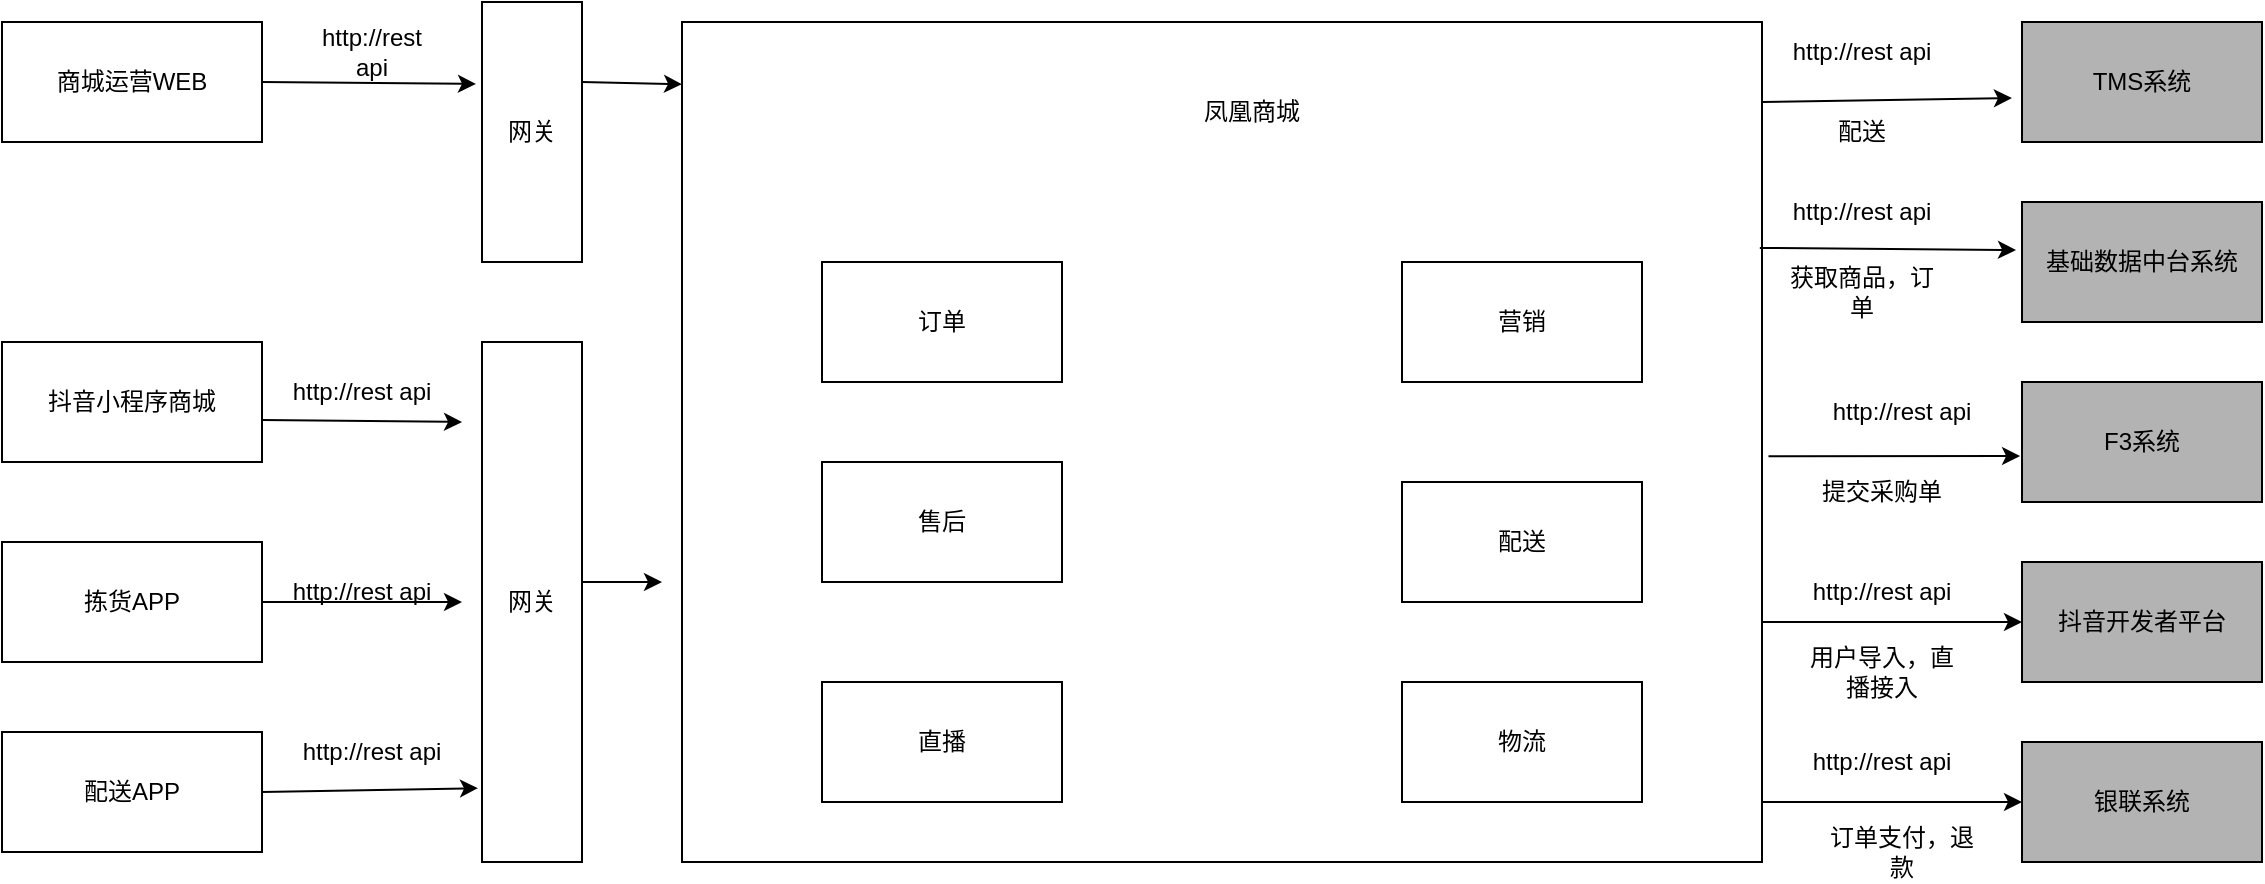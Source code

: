 <mxfile version="21.6.2" type="github">
  <diagram name="第 1 页" id="n1kHVQZ1q88pi1r-fSgN">
    <mxGraphModel dx="2261" dy="764" grid="1" gridSize="10" guides="1" tooltips="1" connect="1" arrows="1" fold="1" page="1" pageScale="1" pageWidth="827" pageHeight="1169" math="0" shadow="0">
      <root>
        <mxCell id="0" />
        <mxCell id="1" parent="0" />
        <mxCell id="bpdRfm3bWkFXbnOVartd-1" value="" style="rounded=0;whiteSpace=wrap;html=1;" parent="1" vertex="1">
          <mxGeometry x="110" y="170" width="540" height="420" as="geometry" />
        </mxCell>
        <mxCell id="bpdRfm3bWkFXbnOVartd-2" value="TMS系统" style="rounded=0;whiteSpace=wrap;html=1;fillColor=#B3B3B3;" parent="1" vertex="1">
          <mxGeometry x="780" y="170" width="120" height="60" as="geometry" />
        </mxCell>
        <mxCell id="bpdRfm3bWkFXbnOVartd-3" value="基础数据中台系统" style="rounded=0;whiteSpace=wrap;html=1;fillColor=#B3B3B3;" parent="1" vertex="1">
          <mxGeometry x="780" y="260" width="120" height="60" as="geometry" />
        </mxCell>
        <mxCell id="bpdRfm3bWkFXbnOVartd-4" value="F3系统" style="rounded=0;whiteSpace=wrap;html=1;fillColor=#B3B3B3;" parent="1" vertex="1">
          <mxGeometry x="780" y="350" width="120" height="60" as="geometry" />
        </mxCell>
        <mxCell id="bpdRfm3bWkFXbnOVartd-5" value="抖音开发者平台" style="rounded=0;whiteSpace=wrap;html=1;fillColor=#B3B3B3;" parent="1" vertex="1">
          <mxGeometry x="780" y="440" width="120" height="60" as="geometry" />
        </mxCell>
        <mxCell id="bpdRfm3bWkFXbnOVartd-6" value="抖音小程序商城" style="rounded=0;whiteSpace=wrap;html=1;" parent="1" vertex="1">
          <mxGeometry x="-230" y="330" width="130" height="60" as="geometry" />
        </mxCell>
        <mxCell id="bpdRfm3bWkFXbnOVartd-7" value="商城运营WEB" style="rounded=0;whiteSpace=wrap;html=1;" parent="1" vertex="1">
          <mxGeometry x="-230" y="170" width="130" height="60" as="geometry" />
        </mxCell>
        <mxCell id="bpdRfm3bWkFXbnOVartd-8" value="拣货APP" style="rounded=0;whiteSpace=wrap;html=1;" parent="1" vertex="1">
          <mxGeometry x="-230" y="430" width="130" height="60" as="geometry" />
        </mxCell>
        <mxCell id="bpdRfm3bWkFXbnOVartd-9" value="配送APP" style="rounded=0;whiteSpace=wrap;html=1;" parent="1" vertex="1">
          <mxGeometry x="-230" y="525" width="130" height="60" as="geometry" />
        </mxCell>
        <mxCell id="bpdRfm3bWkFXbnOVartd-12" value="网关" style="rounded=0;whiteSpace=wrap;html=1;" parent="1" vertex="1">
          <mxGeometry x="10" y="160" width="50" height="130" as="geometry" />
        </mxCell>
        <mxCell id="bpdRfm3bWkFXbnOVartd-14" value="&lt;span style=&quot;font-weight: normal;&quot;&gt;网关&lt;/span&gt;" style="rounded=0;whiteSpace=wrap;html=1;fontStyle=1" parent="1" vertex="1">
          <mxGeometry x="10" y="330" width="50" height="260" as="geometry" />
        </mxCell>
        <mxCell id="bpdRfm3bWkFXbnOVartd-15" value="售后" style="rounded=0;whiteSpace=wrap;html=1;" parent="1" vertex="1">
          <mxGeometry x="180" y="390" width="120" height="60" as="geometry" />
        </mxCell>
        <mxCell id="bpdRfm3bWkFXbnOVartd-16" value="配送" style="rounded=0;whiteSpace=wrap;html=1;" parent="1" vertex="1">
          <mxGeometry x="470" y="400" width="120" height="60" as="geometry" />
        </mxCell>
        <mxCell id="bpdRfm3bWkFXbnOVartd-17" value="直播" style="rounded=0;whiteSpace=wrap;html=1;" parent="1" vertex="1">
          <mxGeometry x="180" y="500" width="120" height="60" as="geometry" />
        </mxCell>
        <mxCell id="bpdRfm3bWkFXbnOVartd-18" value="物流" style="rounded=0;whiteSpace=wrap;html=1;" parent="1" vertex="1">
          <mxGeometry x="470" y="500" width="120" height="60" as="geometry" />
        </mxCell>
        <mxCell id="bpdRfm3bWkFXbnOVartd-21" value="订单" style="rounded=0;whiteSpace=wrap;html=1;" parent="1" vertex="1">
          <mxGeometry x="180" y="290" width="120" height="60" as="geometry" />
        </mxCell>
        <mxCell id="bpdRfm3bWkFXbnOVartd-22" value="营销" style="rounded=0;whiteSpace=wrap;html=1;" parent="1" vertex="1">
          <mxGeometry x="470" y="290" width="120" height="60" as="geometry" />
        </mxCell>
        <mxCell id="bpdRfm3bWkFXbnOVartd-24" value="凤凰商城" style="text;html=1;strokeColor=none;fillColor=none;align=center;verticalAlign=middle;whiteSpace=wrap;rounded=0;" parent="1" vertex="1">
          <mxGeometry x="320" y="200" width="150" height="30" as="geometry" />
        </mxCell>
        <mxCell id="bpdRfm3bWkFXbnOVartd-25" value="" style="endArrow=classic;html=1;rounded=0;entryX=-0.06;entryY=0.315;entryDx=0;entryDy=0;entryPerimeter=0;exitX=1;exitY=0.5;exitDx=0;exitDy=0;" parent="1" source="bpdRfm3bWkFXbnOVartd-7" target="bpdRfm3bWkFXbnOVartd-12" edge="1">
          <mxGeometry width="50" height="50" relative="1" as="geometry">
            <mxPoint x="-30" y="200" as="sourcePoint" />
            <mxPoint x="20" y="150" as="targetPoint" />
          </mxGeometry>
        </mxCell>
        <mxCell id="bpdRfm3bWkFXbnOVartd-26" value="" style="endArrow=classic;html=1;rounded=0;entryX=0;entryY=0.074;entryDx=0;entryDy=0;entryPerimeter=0;" parent="1" target="bpdRfm3bWkFXbnOVartd-1" edge="1">
          <mxGeometry width="50" height="50" relative="1" as="geometry">
            <mxPoint x="60" y="200" as="sourcePoint" />
            <mxPoint x="110" y="150" as="targetPoint" />
          </mxGeometry>
        </mxCell>
        <mxCell id="bpdRfm3bWkFXbnOVartd-27" value="" style="endArrow=classic;html=1;rounded=0;exitX=1;exitY=0.65;exitDx=0;exitDy=0;exitPerimeter=0;" parent="1" source="bpdRfm3bWkFXbnOVartd-6" edge="1">
          <mxGeometry width="50" height="50" relative="1" as="geometry">
            <mxPoint x="-30" y="370" as="sourcePoint" />
            <mxPoint y="370" as="targetPoint" />
          </mxGeometry>
        </mxCell>
        <mxCell id="bpdRfm3bWkFXbnOVartd-29" value="" style="endArrow=classic;html=1;rounded=0;exitX=1;exitY=0.5;exitDx=0;exitDy=0;" parent="1" source="bpdRfm3bWkFXbnOVartd-8" edge="1">
          <mxGeometry width="50" height="50" relative="1" as="geometry">
            <mxPoint x="-20" y="380" as="sourcePoint" />
            <mxPoint y="460" as="targetPoint" />
          </mxGeometry>
        </mxCell>
        <mxCell id="bpdRfm3bWkFXbnOVartd-30" value="" style="endArrow=classic;html=1;rounded=0;entryX=-0.04;entryY=0.858;entryDx=0;entryDy=0;entryPerimeter=0;exitX=1;exitY=0.5;exitDx=0;exitDy=0;" parent="1" source="bpdRfm3bWkFXbnOVartd-9" target="bpdRfm3bWkFXbnOVartd-14" edge="1">
          <mxGeometry width="50" height="50" relative="1" as="geometry">
            <mxPoint x="-20" y="380" as="sourcePoint" />
            <mxPoint x="10" y="380" as="targetPoint" />
          </mxGeometry>
        </mxCell>
        <mxCell id="bpdRfm3bWkFXbnOVartd-31" value="" style="endArrow=classic;html=1;rounded=0;" parent="1" edge="1">
          <mxGeometry width="50" height="50" relative="1" as="geometry">
            <mxPoint x="60" y="450" as="sourcePoint" />
            <mxPoint x="100" y="450" as="targetPoint" />
          </mxGeometry>
        </mxCell>
        <mxCell id="bpdRfm3bWkFXbnOVartd-32" value="" style="endArrow=classic;html=1;rounded=0;entryX=-0.042;entryY=0.633;entryDx=0;entryDy=0;entryPerimeter=0;" parent="1" target="bpdRfm3bWkFXbnOVartd-2" edge="1">
          <mxGeometry width="50" height="50" relative="1" as="geometry">
            <mxPoint x="650" y="210" as="sourcePoint" />
            <mxPoint x="700" y="210" as="targetPoint" />
          </mxGeometry>
        </mxCell>
        <mxCell id="bpdRfm3bWkFXbnOVartd-33" value="银联系统" style="rounded=0;whiteSpace=wrap;html=1;fillColor=#B3B3B3;" parent="1" vertex="1">
          <mxGeometry x="780" y="530" width="120" height="60" as="geometry" />
        </mxCell>
        <mxCell id="bpdRfm3bWkFXbnOVartd-35" value="" style="endArrow=classic;html=1;rounded=0;exitX=0.998;exitY=0.269;exitDx=0;exitDy=0;exitPerimeter=0;entryX=-0.025;entryY=0.4;entryDx=0;entryDy=0;entryPerimeter=0;" parent="1" source="bpdRfm3bWkFXbnOVartd-1" target="bpdRfm3bWkFXbnOVartd-3" edge="1">
          <mxGeometry width="50" height="50" relative="1" as="geometry">
            <mxPoint x="660" y="220" as="sourcePoint" />
            <mxPoint x="700" y="283" as="targetPoint" />
          </mxGeometry>
        </mxCell>
        <mxCell id="bpdRfm3bWkFXbnOVartd-36" value="" style="endArrow=classic;html=1;rounded=0;exitX=1.006;exitY=0.517;exitDx=0;exitDy=0;exitPerimeter=0;entryX=-0.008;entryY=0.617;entryDx=0;entryDy=0;entryPerimeter=0;" parent="1" source="bpdRfm3bWkFXbnOVartd-1" target="bpdRfm3bWkFXbnOVartd-4" edge="1">
          <mxGeometry width="50" height="50" relative="1" as="geometry">
            <mxPoint x="659" y="293" as="sourcePoint" />
            <mxPoint x="710" y="293" as="targetPoint" />
          </mxGeometry>
        </mxCell>
        <mxCell id="bpdRfm3bWkFXbnOVartd-37" value="" style="endArrow=classic;html=1;rounded=0;entryX=0;entryY=0.5;entryDx=0;entryDy=0;" parent="1" target="bpdRfm3bWkFXbnOVartd-5" edge="1">
          <mxGeometry width="50" height="50" relative="1" as="geometry">
            <mxPoint x="650" y="470" as="sourcePoint" />
            <mxPoint x="700" y="420" as="targetPoint" />
          </mxGeometry>
        </mxCell>
        <mxCell id="bpdRfm3bWkFXbnOVartd-38" value="" style="endArrow=classic;html=1;rounded=0;entryX=0;entryY=0.5;entryDx=0;entryDy=0;" parent="1" target="bpdRfm3bWkFXbnOVartd-33" edge="1">
          <mxGeometry width="50" height="50" relative="1" as="geometry">
            <mxPoint x="650" y="560" as="sourcePoint" />
            <mxPoint x="700" y="510" as="targetPoint" />
          </mxGeometry>
        </mxCell>
        <mxCell id="bpdRfm3bWkFXbnOVartd-39" value="http://rest api" style="text;html=1;strokeColor=none;fillColor=none;align=center;verticalAlign=middle;whiteSpace=wrap;rounded=0;" parent="1" vertex="1">
          <mxGeometry x="-80" y="170" width="70" height="30" as="geometry" />
        </mxCell>
        <mxCell id="bpdRfm3bWkFXbnOVartd-40" value="http://rest api" style="text;html=1;strokeColor=none;fillColor=none;align=center;verticalAlign=middle;whiteSpace=wrap;rounded=0;" parent="1" vertex="1">
          <mxGeometry x="-90" y="340" width="80" height="30" as="geometry" />
        </mxCell>
        <mxCell id="bpdRfm3bWkFXbnOVartd-41" value="http://rest api" style="text;html=1;strokeColor=none;fillColor=none;align=center;verticalAlign=middle;whiteSpace=wrap;rounded=0;" parent="1" vertex="1">
          <mxGeometry x="-90" y="440" width="80" height="30" as="geometry" />
        </mxCell>
        <mxCell id="bpdRfm3bWkFXbnOVartd-42" value="http://rest api" style="text;html=1;strokeColor=none;fillColor=none;align=center;verticalAlign=middle;whiteSpace=wrap;rounded=0;" parent="1" vertex="1">
          <mxGeometry x="-85" y="520" width="80" height="30" as="geometry" />
        </mxCell>
        <mxCell id="bpdRfm3bWkFXbnOVartd-43" value="http://rest api" style="text;html=1;strokeColor=none;fillColor=none;align=center;verticalAlign=middle;whiteSpace=wrap;rounded=0;" parent="1" vertex="1">
          <mxGeometry x="660" y="170" width="80" height="30" as="geometry" />
        </mxCell>
        <mxCell id="bpdRfm3bWkFXbnOVartd-44" value="http://rest api" style="text;html=1;strokeColor=none;fillColor=none;align=center;verticalAlign=middle;whiteSpace=wrap;rounded=0;" parent="1" vertex="1">
          <mxGeometry x="660" y="250" width="80" height="30" as="geometry" />
        </mxCell>
        <mxCell id="bpdRfm3bWkFXbnOVartd-45" value="获取商品，订单" style="text;html=1;strokeColor=none;fillColor=none;align=center;verticalAlign=middle;whiteSpace=wrap;rounded=0;" parent="1" vertex="1">
          <mxGeometry x="660" y="290" width="80" height="30" as="geometry" />
        </mxCell>
        <mxCell id="bpdRfm3bWkFXbnOVartd-46" value="配送" style="text;html=1;strokeColor=none;fillColor=none;align=center;verticalAlign=middle;whiteSpace=wrap;rounded=0;" parent="1" vertex="1">
          <mxGeometry x="670" y="210" width="60" height="30" as="geometry" />
        </mxCell>
        <mxCell id="bpdRfm3bWkFXbnOVartd-48" value="提交采购单" style="text;html=1;strokeColor=none;fillColor=none;align=center;verticalAlign=middle;whiteSpace=wrap;rounded=0;" parent="1" vertex="1">
          <mxGeometry x="670" y="390" width="80" height="30" as="geometry" />
        </mxCell>
        <mxCell id="bpdRfm3bWkFXbnOVartd-49" value="用户导入，直播接入" style="text;html=1;strokeColor=none;fillColor=none;align=center;verticalAlign=middle;whiteSpace=wrap;rounded=0;" parent="1" vertex="1">
          <mxGeometry x="670" y="480" width="80" height="30" as="geometry" />
        </mxCell>
        <mxCell id="bpdRfm3bWkFXbnOVartd-50" value="订单支付，退款" style="text;html=1;strokeColor=none;fillColor=none;align=center;verticalAlign=middle;whiteSpace=wrap;rounded=0;" parent="1" vertex="1">
          <mxGeometry x="680" y="570" width="80" height="30" as="geometry" />
        </mxCell>
        <mxCell id="bpdRfm3bWkFXbnOVartd-51" value="http://rest api" style="text;html=1;strokeColor=none;fillColor=none;align=center;verticalAlign=middle;whiteSpace=wrap;rounded=0;" parent="1" vertex="1">
          <mxGeometry x="670" y="440" width="80" height="30" as="geometry" />
        </mxCell>
        <mxCell id="bpdRfm3bWkFXbnOVartd-52" value="http://rest api" style="text;html=1;strokeColor=none;fillColor=none;align=center;verticalAlign=middle;whiteSpace=wrap;rounded=0;" parent="1" vertex="1">
          <mxGeometry x="680" y="350" width="80" height="30" as="geometry" />
        </mxCell>
        <mxCell id="bpdRfm3bWkFXbnOVartd-53" value="http://rest api" style="text;html=1;strokeColor=none;fillColor=none;align=center;verticalAlign=middle;whiteSpace=wrap;rounded=0;" parent="1" vertex="1">
          <mxGeometry x="670" y="525" width="80" height="30" as="geometry" />
        </mxCell>
      </root>
    </mxGraphModel>
  </diagram>
</mxfile>
